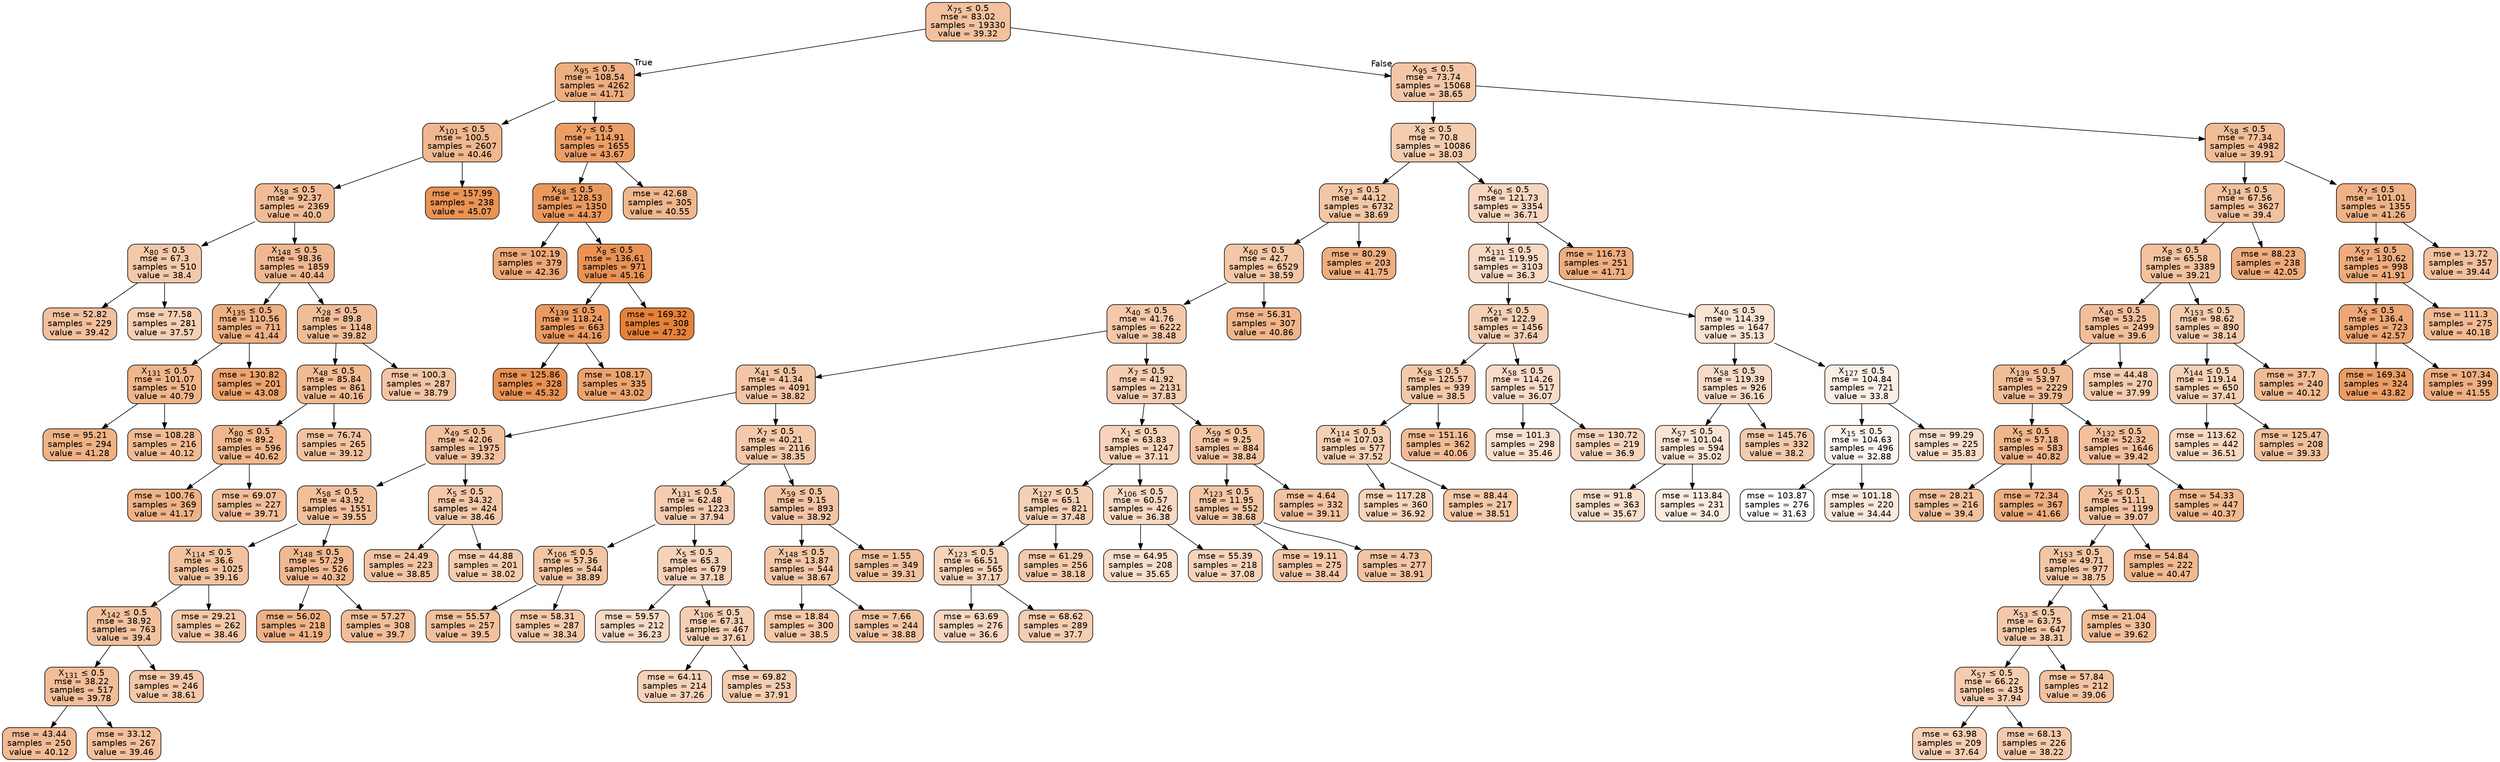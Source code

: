 digraph Tree {
node [shape=box, style="filled, rounded", color="black", fontname=helvetica] ;
edge [fontname=helvetica] ;
0 [label=<X<SUB>75</SUB> &le; 0.5<br/>mse = 83.02<br/>samples = 19330<br/>value = 39.32>, fillcolor="#f2c19e"] ;
1 [label=<X<SUB>95</SUB> &le; 0.5<br/>mse = 108.54<br/>samples = 4262<br/>value = 41.71>, fillcolor="#eeae80"] ;
0 -> 1 [labeldistance=2.5, labelangle=45, headlabel="True"] ;
2 [label=<X<SUB>101</SUB> &le; 0.5<br/>mse = 100.5<br/>samples = 2607<br/>value = 40.46>, fillcolor="#f0b890"] ;
1 -> 2 ;
3 [label=<X<SUB>58</SUB> &le; 0.5<br/>mse = 92.37<br/>samples = 2369<br/>value = 40.0>, fillcolor="#f1bc95"] ;
2 -> 3 ;
4 [label=<X<SUB>80</SUB> &le; 0.5<br/>mse = 67.3<br/>samples = 510<br/>value = 38.4>, fillcolor="#f4c9aa"] ;
3 -> 4 ;
5 [label=<mse = 52.82<br/>samples = 229<br/>value = 39.42>, fillcolor="#f2c09d"] ;
4 -> 5 ;
6 [label=<mse = 77.58<br/>samples = 281<br/>value = 37.57>, fillcolor="#f5cfb4"] ;
4 -> 6 ;
7 [label=<X<SUB>148</SUB> &le; 0.5<br/>mse = 98.36<br/>samples = 1859<br/>value = 40.44>, fillcolor="#f0b890"] ;
3 -> 7 ;
8 [label=<X<SUB>135</SUB> &le; 0.5<br/>mse = 110.56<br/>samples = 711<br/>value = 41.44>, fillcolor="#efb083"] ;
7 -> 8 ;
9 [label=<X<SUB>131</SUB> &le; 0.5<br/>mse = 101.07<br/>samples = 510<br/>value = 40.79>, fillcolor="#f0b58b"] ;
8 -> 9 ;
10 [label=<mse = 95.21<br/>samples = 294<br/>value = 41.28>, fillcolor="#efb285"] ;
9 -> 10 ;
11 [label=<mse = 108.28<br/>samples = 216<br/>value = 40.12>, fillcolor="#f1bb94"] ;
9 -> 11 ;
12 [label=<mse = 130.82<br/>samples = 201<br/>value = 43.08>, fillcolor="#eca36e"] ;
8 -> 12 ;
13 [label=<X<SUB>28</SUB> &le; 0.5<br/>mse = 89.8<br/>samples = 1148<br/>value = 39.82>, fillcolor="#f1bd98"] ;
7 -> 13 ;
14 [label=<X<SUB>48</SUB> &le; 0.5<br/>mse = 85.84<br/>samples = 861<br/>value = 40.16>, fillcolor="#f1bb93"] ;
13 -> 14 ;
15 [label=<X<SUB>80</SUB> &le; 0.5<br/>mse = 89.2<br/>samples = 596<br/>value = 40.62>, fillcolor="#f0b78e"] ;
14 -> 15 ;
16 [label=<mse = 100.76<br/>samples = 369<br/>value = 41.17>, fillcolor="#efb287"] ;
15 -> 16 ;
17 [label=<mse = 69.07<br/>samples = 227<br/>value = 39.71>, fillcolor="#f2be99"] ;
15 -> 17 ;
18 [label=<mse = 76.74<br/>samples = 265<br/>value = 39.12>, fillcolor="#f3c3a0"] ;
14 -> 18 ;
19 [label=<mse = 100.3<br/>samples = 287<br/>value = 38.79>, fillcolor="#f3c5a5"] ;
13 -> 19 ;
20 [label=<mse = 157.99<br/>samples = 238<br/>value = 45.07>, fillcolor="#e99355"] ;
2 -> 20 ;
21 [label=<X<SUB>7</SUB> &le; 0.5<br/>mse = 114.91<br/>samples = 1655<br/>value = 43.67>, fillcolor="#eb9e67"] ;
1 -> 21 ;
22 [label=<X<SUB>58</SUB> &le; 0.5<br/>mse = 128.53<br/>samples = 1350<br/>value = 44.37>, fillcolor="#ea995e"] ;
21 -> 22 ;
23 [label=<mse = 102.19<br/>samples = 379<br/>value = 42.36>, fillcolor="#eda978"] ;
22 -> 23 ;
24 [label=<X<SUB>8</SUB> &le; 0.5<br/>mse = 136.61<br/>samples = 971<br/>value = 45.16>, fillcolor="#e99254"] ;
22 -> 24 ;
25 [label=<X<SUB>139</SUB> &le; 0.5<br/>mse = 118.24<br/>samples = 663<br/>value = 44.16>, fillcolor="#ea9a61"] ;
24 -> 25 ;
26 [label=<mse = 125.86<br/>samples = 328<br/>value = 45.32>, fillcolor="#e89152"] ;
25 -> 26 ;
27 [label=<mse = 108.17<br/>samples = 335<br/>value = 43.02>, fillcolor="#eca46f"] ;
25 -> 27 ;
28 [label=<mse = 169.32<br/>samples = 308<br/>value = 47.32>, fillcolor="#e58139"] ;
24 -> 28 ;
29 [label=<mse = 42.68<br/>samples = 305<br/>value = 40.55>, fillcolor="#f0b78e"] ;
21 -> 29 ;
30 [label=<X<SUB>95</SUB> &le; 0.5<br/>mse = 73.74<br/>samples = 15068<br/>value = 38.65>, fillcolor="#f3c7a6"] ;
0 -> 30 [labeldistance=2.5, labelangle=-45, headlabel="False"] ;
31 [label=<X<SUB>8</SUB> &le; 0.5<br/>mse = 70.8<br/>samples = 10086<br/>value = 38.03>, fillcolor="#f4ccae"] ;
30 -> 31 ;
32 [label=<X<SUB>73</SUB> &le; 0.5<br/>mse = 44.12<br/>samples = 6732<br/>value = 38.69>, fillcolor="#f3c6a6"] ;
31 -> 32 ;
33 [label=<X<SUB>60</SUB> &le; 0.5<br/>mse = 42.7<br/>samples = 6529<br/>value = 38.59>, fillcolor="#f3c7a7"] ;
32 -> 33 ;
34 [label=<X<SUB>40</SUB> &le; 0.5<br/>mse = 41.76<br/>samples = 6222<br/>value = 38.48>, fillcolor="#f4c8a9"] ;
33 -> 34 ;
35 [label=<X<SUB>41</SUB> &le; 0.5<br/>mse = 41.34<br/>samples = 4091<br/>value = 38.82>, fillcolor="#f3c5a4"] ;
34 -> 35 ;
36 [label=<X<SUB>49</SUB> &le; 0.5<br/>mse = 42.06<br/>samples = 1975<br/>value = 39.32>, fillcolor="#f2c19e"] ;
35 -> 36 ;
37 [label=<X<SUB>58</SUB> &le; 0.5<br/>mse = 43.92<br/>samples = 1551<br/>value = 39.55>, fillcolor="#f2bf9b"] ;
36 -> 37 ;
38 [label=<X<SUB>114</SUB> &le; 0.5<br/>mse = 36.6<br/>samples = 1025<br/>value = 39.16>, fillcolor="#f3c3a0"] ;
37 -> 38 ;
39 [label=<X<SUB>142</SUB> &le; 0.5<br/>mse = 38.92<br/>samples = 763<br/>value = 39.4>, fillcolor="#f2c19d"] ;
38 -> 39 ;
40 [label=<X<SUB>131</SUB> &le; 0.5<br/>mse = 38.22<br/>samples = 517<br/>value = 39.78>, fillcolor="#f1be98"] ;
39 -> 40 ;
41 [label=<mse = 43.44<br/>samples = 250<br/>value = 40.12>, fillcolor="#f1bb94"] ;
40 -> 41 ;
42 [label=<mse = 33.12<br/>samples = 267<br/>value = 39.46>, fillcolor="#f2c09c"] ;
40 -> 42 ;
43 [label=<mse = 39.45<br/>samples = 246<br/>value = 38.61>, fillcolor="#f3c7a7"] ;
39 -> 43 ;
44 [label=<mse = 29.21<br/>samples = 262<br/>value = 38.46>, fillcolor="#f4c8a9"] ;
38 -> 44 ;
45 [label=<X<SUB>148</SUB> &le; 0.5<br/>mse = 57.29<br/>samples = 526<br/>value = 40.32>, fillcolor="#f1b991"] ;
37 -> 45 ;
46 [label=<mse = 56.02<br/>samples = 218<br/>value = 41.19>, fillcolor="#efb286"] ;
45 -> 46 ;
47 [label=<mse = 57.27<br/>samples = 308<br/>value = 39.7>, fillcolor="#f2be99"] ;
45 -> 47 ;
48 [label=<X<SUB>5</SUB> &le; 0.5<br/>mse = 34.32<br/>samples = 424<br/>value = 38.46>, fillcolor="#f4c8a9"] ;
36 -> 48 ;
49 [label=<mse = 24.49<br/>samples = 223<br/>value = 38.85>, fillcolor="#f3c5a4"] ;
48 -> 49 ;
50 [label=<mse = 44.88<br/>samples = 201<br/>value = 38.02>, fillcolor="#f4ccae"] ;
48 -> 50 ;
51 [label=<X<SUB>7</SUB> &le; 0.5<br/>mse = 40.21<br/>samples = 2116<br/>value = 38.35>, fillcolor="#f4c9aa"] ;
35 -> 51 ;
52 [label=<X<SUB>131</SUB> &le; 0.5<br/>mse = 62.48<br/>samples = 1223<br/>value = 37.94>, fillcolor="#f5ccaf"] ;
51 -> 52 ;
53 [label=<X<SUB>106</SUB> &le; 0.5<br/>mse = 57.36<br/>samples = 544<br/>value = 38.89>, fillcolor="#f3c5a3"] ;
52 -> 53 ;
54 [label=<mse = 55.57<br/>samples = 257<br/>value = 39.5>, fillcolor="#f2c09c"] ;
53 -> 54 ;
55 [label=<mse = 58.31<br/>samples = 287<br/>value = 38.34>, fillcolor="#f4c9aa"] ;
53 -> 55 ;
56 [label=<X<SUB>5</SUB> &le; 0.5<br/>mse = 65.3<br/>samples = 679<br/>value = 37.18>, fillcolor="#f6d2b9"] ;
52 -> 56 ;
57 [label=<mse = 59.57<br/>samples = 212<br/>value = 36.23>, fillcolor="#f7dac5"] ;
56 -> 57 ;
58 [label=<X<SUB>106</SUB> &le; 0.5<br/>mse = 67.31<br/>samples = 467<br/>value = 37.61>, fillcolor="#f5cfb4"] ;
56 -> 58 ;
59 [label=<mse = 64.11<br/>samples = 214<br/>value = 37.26>, fillcolor="#f6d2b8"] ;
58 -> 59 ;
60 [label=<mse = 69.82<br/>samples = 253<br/>value = 37.91>, fillcolor="#f5cdb0"] ;
58 -> 60 ;
61 [label=<X<SUB>59</SUB> &le; 0.5<br/>mse = 9.15<br/>samples = 893<br/>value = 38.92>, fillcolor="#f3c4a3"] ;
51 -> 61 ;
62 [label=<X<SUB>148</SUB> &le; 0.5<br/>mse = 13.87<br/>samples = 544<br/>value = 38.67>, fillcolor="#f3c6a6"] ;
61 -> 62 ;
63 [label=<mse = 18.84<br/>samples = 300<br/>value = 38.5>, fillcolor="#f4c8a8"] ;
62 -> 63 ;
64 [label=<mse = 7.66<br/>samples = 244<br/>value = 38.88>, fillcolor="#f3c5a4"] ;
62 -> 64 ;
65 [label=<mse = 1.55<br/>samples = 349<br/>value = 39.31>, fillcolor="#f2c19e"] ;
61 -> 65 ;
66 [label=<X<SUB>7</SUB> &le; 0.5<br/>mse = 41.92<br/>samples = 2131<br/>value = 37.83>, fillcolor="#f5cdb1"] ;
34 -> 66 ;
67 [label=<X<SUB>1</SUB> &le; 0.5<br/>mse = 63.83<br/>samples = 1247<br/>value = 37.11>, fillcolor="#f6d3ba"] ;
66 -> 67 ;
68 [label=<X<SUB>127</SUB> &le; 0.5<br/>mse = 65.1<br/>samples = 821<br/>value = 37.48>, fillcolor="#f5d0b5"] ;
67 -> 68 ;
69 [label=<X<SUB>123</SUB> &le; 0.5<br/>mse = 66.51<br/>samples = 565<br/>value = 37.17>, fillcolor="#f6d3b9"] ;
68 -> 69 ;
70 [label=<mse = 63.69<br/>samples = 276<br/>value = 36.6>, fillcolor="#f7d7c0"] ;
69 -> 70 ;
71 [label=<mse = 68.62<br/>samples = 289<br/>value = 37.7>, fillcolor="#f5ceb2"] ;
69 -> 71 ;
72 [label=<mse = 61.29<br/>samples = 256<br/>value = 38.18>, fillcolor="#f4caac"] ;
68 -> 72 ;
73 [label=<X<SUB>106</SUB> &le; 0.5<br/>mse = 60.57<br/>samples = 426<br/>value = 36.38>, fillcolor="#f7d9c3"] ;
67 -> 73 ;
74 [label=<mse = 64.95<br/>samples = 208<br/>value = 35.65>, fillcolor="#f8dfcc"] ;
73 -> 74 ;
75 [label=<mse = 55.39<br/>samples = 218<br/>value = 37.08>, fillcolor="#f6d3ba"] ;
73 -> 75 ;
76 [label=<X<SUB>59</SUB> &le; 0.5<br/>mse = 9.25<br/>samples = 884<br/>value = 38.84>, fillcolor="#f3c5a4"] ;
66 -> 76 ;
77 [label=<X<SUB>123</SUB> &le; 0.5<br/>mse = 11.95<br/>samples = 552<br/>value = 38.68>, fillcolor="#f3c6a6"] ;
76 -> 77 ;
78 [label=<mse = 19.11<br/>samples = 275<br/>value = 38.44>, fillcolor="#f4c8a9"] ;
77 -> 78 ;
79 [label=<mse = 4.73<br/>samples = 277<br/>value = 38.91>, fillcolor="#f3c4a3"] ;
77 -> 79 ;
80 [label=<mse = 4.64<br/>samples = 332<br/>value = 39.11>, fillcolor="#f3c3a1"] ;
76 -> 80 ;
81 [label=<mse = 56.31<br/>samples = 307<br/>value = 40.86>, fillcolor="#f0b58b"] ;
33 -> 81 ;
82 [label=<mse = 80.29<br/>samples = 203<br/>value = 41.75>, fillcolor="#eeae7f"] ;
32 -> 82 ;
83 [label=<X<SUB>60</SUB> &le; 0.5<br/>mse = 121.73<br/>samples = 3354<br/>value = 36.71>, fillcolor="#f7d6bf"] ;
31 -> 83 ;
84 [label=<X<SUB>131</SUB> &le; 0.5<br/>mse = 119.95<br/>samples = 3103<br/>value = 36.3>, fillcolor="#f7d9c4"] ;
83 -> 84 ;
85 [label=<X<SUB>21</SUB> &le; 0.5<br/>mse = 122.9<br/>samples = 1456<br/>value = 37.64>, fillcolor="#f5cfb3"] ;
84 -> 85 ;
86 [label=<X<SUB>58</SUB> &le; 0.5<br/>mse = 125.57<br/>samples = 939<br/>value = 38.5>, fillcolor="#f4c8a8"] ;
85 -> 86 ;
87 [label=<X<SUB>114</SUB> &le; 0.5<br/>mse = 107.03<br/>samples = 577<br/>value = 37.52>, fillcolor="#f5d0b5"] ;
86 -> 87 ;
88 [label=<mse = 117.28<br/>samples = 360<br/>value = 36.92>, fillcolor="#f6d5bc"] ;
87 -> 88 ;
89 [label=<mse = 88.44<br/>samples = 217<br/>value = 38.51>, fillcolor="#f4c8a8"] ;
87 -> 89 ;
90 [label=<mse = 151.16<br/>samples = 362<br/>value = 40.06>, fillcolor="#f1bb95"] ;
86 -> 90 ;
91 [label=<X<SUB>58</SUB> &le; 0.5<br/>mse = 114.26<br/>samples = 517<br/>value = 36.07>, fillcolor="#f8dbc7"] ;
85 -> 91 ;
92 [label=<mse = 101.3<br/>samples = 298<br/>value = 35.46>, fillcolor="#f9e0cf"] ;
91 -> 92 ;
93 [label=<mse = 130.72<br/>samples = 219<br/>value = 36.9>, fillcolor="#f6d5bc"] ;
91 -> 93 ;
94 [label=<X<SUB>40</SUB> &le; 0.5<br/>mse = 114.39<br/>samples = 1647<br/>value = 35.13>, fillcolor="#f9e3d3"] ;
84 -> 94 ;
95 [label=<X<SUB>58</SUB> &le; 0.5<br/>mse = 119.39<br/>samples = 926<br/>value = 36.16>, fillcolor="#f7dbc6"] ;
94 -> 95 ;
96 [label=<X<SUB>57</SUB> &le; 0.5<br/>mse = 101.04<br/>samples = 594<br/>value = 35.02>, fillcolor="#f9e4d4"] ;
95 -> 96 ;
97 [label=<mse = 91.8<br/>samples = 363<br/>value = 35.67>, fillcolor="#f8dfcc"] ;
96 -> 97 ;
98 [label=<mse = 113.84<br/>samples = 231<br/>value = 34.0>, fillcolor="#fbece1"] ;
96 -> 98 ;
99 [label=<mse = 145.76<br/>samples = 332<br/>value = 38.2>, fillcolor="#f4caac"] ;
95 -> 99 ;
100 [label=<X<SUB>127</SUB> &le; 0.5<br/>mse = 104.84<br/>samples = 721<br/>value = 33.8>, fillcolor="#fbeee4"] ;
94 -> 100 ;
101 [label=<X<SUB>15</SUB> &le; 0.5<br/>mse = 104.63<br/>samples = 496<br/>value = 32.88>, fillcolor="#fdf5ef"] ;
100 -> 101 ;
102 [label=<mse = 103.87<br/>samples = 276<br/>value = 31.63>, fillcolor="#ffffff"] ;
101 -> 102 ;
103 [label=<mse = 101.18<br/>samples = 220<br/>value = 34.44>, fillcolor="#fae8db"] ;
101 -> 103 ;
104 [label=<mse = 99.29<br/>samples = 225<br/>value = 35.83>, fillcolor="#f8ddca"] ;
100 -> 104 ;
105 [label=<mse = 116.73<br/>samples = 251<br/>value = 41.71>, fillcolor="#eeae80"] ;
83 -> 105 ;
106 [label=<X<SUB>58</SUB> &le; 0.5<br/>mse = 77.34<br/>samples = 4982<br/>value = 39.91>, fillcolor="#f1bd97"] ;
30 -> 106 ;
107 [label=<X<SUB>134</SUB> &le; 0.5<br/>mse = 67.56<br/>samples = 3627<br/>value = 39.4>, fillcolor="#f2c19d"] ;
106 -> 107 ;
108 [label=<X<SUB>8</SUB> &le; 0.5<br/>mse = 65.58<br/>samples = 3389<br/>value = 39.21>, fillcolor="#f2c29f"] ;
107 -> 108 ;
109 [label=<X<SUB>40</SUB> &le; 0.5<br/>mse = 53.25<br/>samples = 2499<br/>value = 39.6>, fillcolor="#f2bf9a"] ;
108 -> 109 ;
110 [label=<X<SUB>139</SUB> &le; 0.5<br/>mse = 53.97<br/>samples = 2229<br/>value = 39.79>, fillcolor="#f1bd98"] ;
109 -> 110 ;
111 [label=<X<SUB>5</SUB> &le; 0.5<br/>mse = 57.18<br/>samples = 583<br/>value = 40.82>, fillcolor="#f0b58b"] ;
110 -> 111 ;
112 [label=<mse = 28.21<br/>samples = 216<br/>value = 39.4>, fillcolor="#f2c19d"] ;
111 -> 112 ;
113 [label=<mse = 72.34<br/>samples = 367<br/>value = 41.66>, fillcolor="#eeae80"] ;
111 -> 113 ;
114 [label=<X<SUB>132</SUB> &le; 0.5<br/>mse = 52.32<br/>samples = 1646<br/>value = 39.42>, fillcolor="#f2c09d"] ;
110 -> 114 ;
115 [label=<X<SUB>25</SUB> &le; 0.5<br/>mse = 51.11<br/>samples = 1199<br/>value = 39.07>, fillcolor="#f3c3a1"] ;
114 -> 115 ;
116 [label=<X<SUB>153</SUB> &le; 0.5<br/>mse = 49.71<br/>samples = 977<br/>value = 38.75>, fillcolor="#f3c6a5"] ;
115 -> 116 ;
117 [label=<X<SUB>53</SUB> &le; 0.5<br/>mse = 63.75<br/>samples = 647<br/>value = 38.31>, fillcolor="#f4c9ab"] ;
116 -> 117 ;
118 [label=<X<SUB>57</SUB> &le; 0.5<br/>mse = 66.22<br/>samples = 435<br/>value = 37.94>, fillcolor="#f5ccaf"] ;
117 -> 118 ;
119 [label=<mse = 63.98<br/>samples = 209<br/>value = 37.64>, fillcolor="#f5cfb3"] ;
118 -> 119 ;
120 [label=<mse = 68.13<br/>samples = 226<br/>value = 38.22>, fillcolor="#f4caac"] ;
118 -> 120 ;
121 [label=<mse = 57.84<br/>samples = 212<br/>value = 39.06>, fillcolor="#f3c3a1"] ;
117 -> 121 ;
122 [label=<mse = 21.04<br/>samples = 330<br/>value = 39.62>, fillcolor="#f2bf9a"] ;
116 -> 122 ;
123 [label=<mse = 54.84<br/>samples = 222<br/>value = 40.47>, fillcolor="#f0b88f"] ;
115 -> 123 ;
124 [label=<mse = 54.33<br/>samples = 447<br/>value = 40.37>, fillcolor="#f1b991"] ;
114 -> 124 ;
125 [label=<mse = 44.48<br/>samples = 270<br/>value = 37.99>, fillcolor="#f4ccaf"] ;
109 -> 125 ;
126 [label=<X<SUB>153</SUB> &le; 0.5<br/>mse = 98.62<br/>samples = 890<br/>value = 38.14>, fillcolor="#f4cbad"] ;
108 -> 126 ;
127 [label=<X<SUB>144</SUB> &le; 0.5<br/>mse = 119.14<br/>samples = 650<br/>value = 37.41>, fillcolor="#f5d1b6"] ;
126 -> 127 ;
128 [label=<mse = 113.62<br/>samples = 442<br/>value = 36.51>, fillcolor="#f7d8c1"] ;
127 -> 128 ;
129 [label=<mse = 125.47<br/>samples = 208<br/>value = 39.33>, fillcolor="#f2c19e"] ;
127 -> 129 ;
130 [label=<mse = 37.7<br/>samples = 240<br/>value = 40.12>, fillcolor="#f1bb94"] ;
126 -> 130 ;
131 [label=<mse = 88.23<br/>samples = 238<br/>value = 42.05>, fillcolor="#eeab7b"] ;
107 -> 131 ;
132 [label=<X<SUB>7</SUB> &le; 0.5<br/>mse = 101.01<br/>samples = 1355<br/>value = 41.26>, fillcolor="#efb286"] ;
106 -> 132 ;
133 [label=<X<SUB>57</SUB> &le; 0.5<br/>mse = 130.62<br/>samples = 998<br/>value = 41.91>, fillcolor="#eeac7d"] ;
132 -> 133 ;
134 [label=<X<SUB>5</SUB> &le; 0.5<br/>mse = 136.4<br/>samples = 723<br/>value = 42.57>, fillcolor="#eda775"] ;
133 -> 134 ;
135 [label=<mse = 169.34<br/>samples = 324<br/>value = 43.82>, fillcolor="#eb9d65"] ;
134 -> 135 ;
136 [label=<mse = 107.34<br/>samples = 399<br/>value = 41.55>, fillcolor="#efaf82"] ;
134 -> 136 ;
137 [label=<mse = 111.3<br/>samples = 275<br/>value = 40.18>, fillcolor="#f1ba93"] ;
133 -> 137 ;
138 [label=<mse = 13.72<br/>samples = 357<br/>value = 39.44>, fillcolor="#f2c09c"] ;
132 -> 138 ;
}